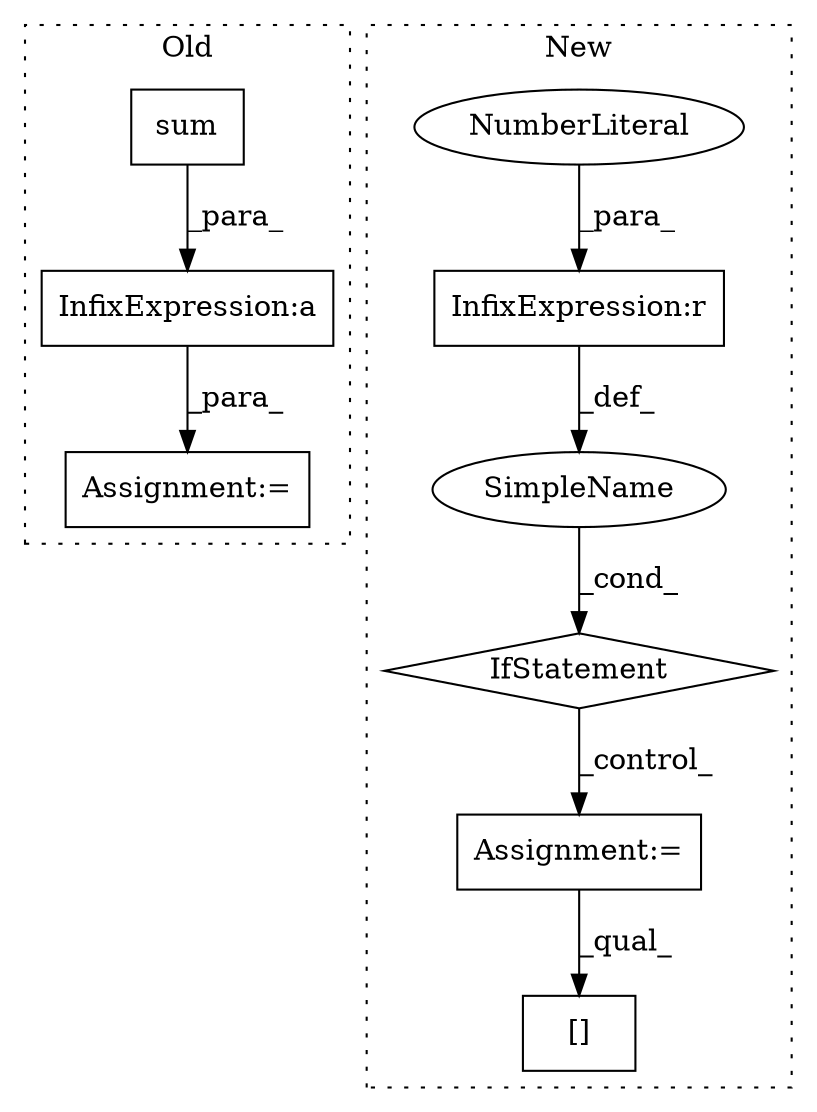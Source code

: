 digraph G {
subgraph cluster0 {
1 [label="sum" a="32" s="4191" l="5" shape="box"];
7 [label="InfixExpression:a" a="27" s="4216" l="3" shape="box"];
8 [label="Assignment:=" a="7" s="4207" l="1" shape="box"];
label = "Old";
style="dotted";
}
subgraph cluster1 {
2 [label="IfStatement" a="25" s="3417,3432" l="4,2" shape="diamond"];
3 [label="Assignment:=" a="7" s="3442,3539" l="57,2" shape="box"];
4 [label="SimpleName" a="42" s="" l="" shape="ellipse"];
5 [label="InfixExpression:r" a="27" s="3426" l="4" shape="box"];
6 [label="NumberLiteral" a="34" s="3430" l="2" shape="ellipse"];
9 [label="[]" a="2" s="3551,3567" l="12,1" shape="box"];
label = "New";
style="dotted";
}
1 -> 7 [label="_para_"];
2 -> 3 [label="_control_"];
3 -> 9 [label="_qual_"];
4 -> 2 [label="_cond_"];
5 -> 4 [label="_def_"];
6 -> 5 [label="_para_"];
7 -> 8 [label="_para_"];
}
